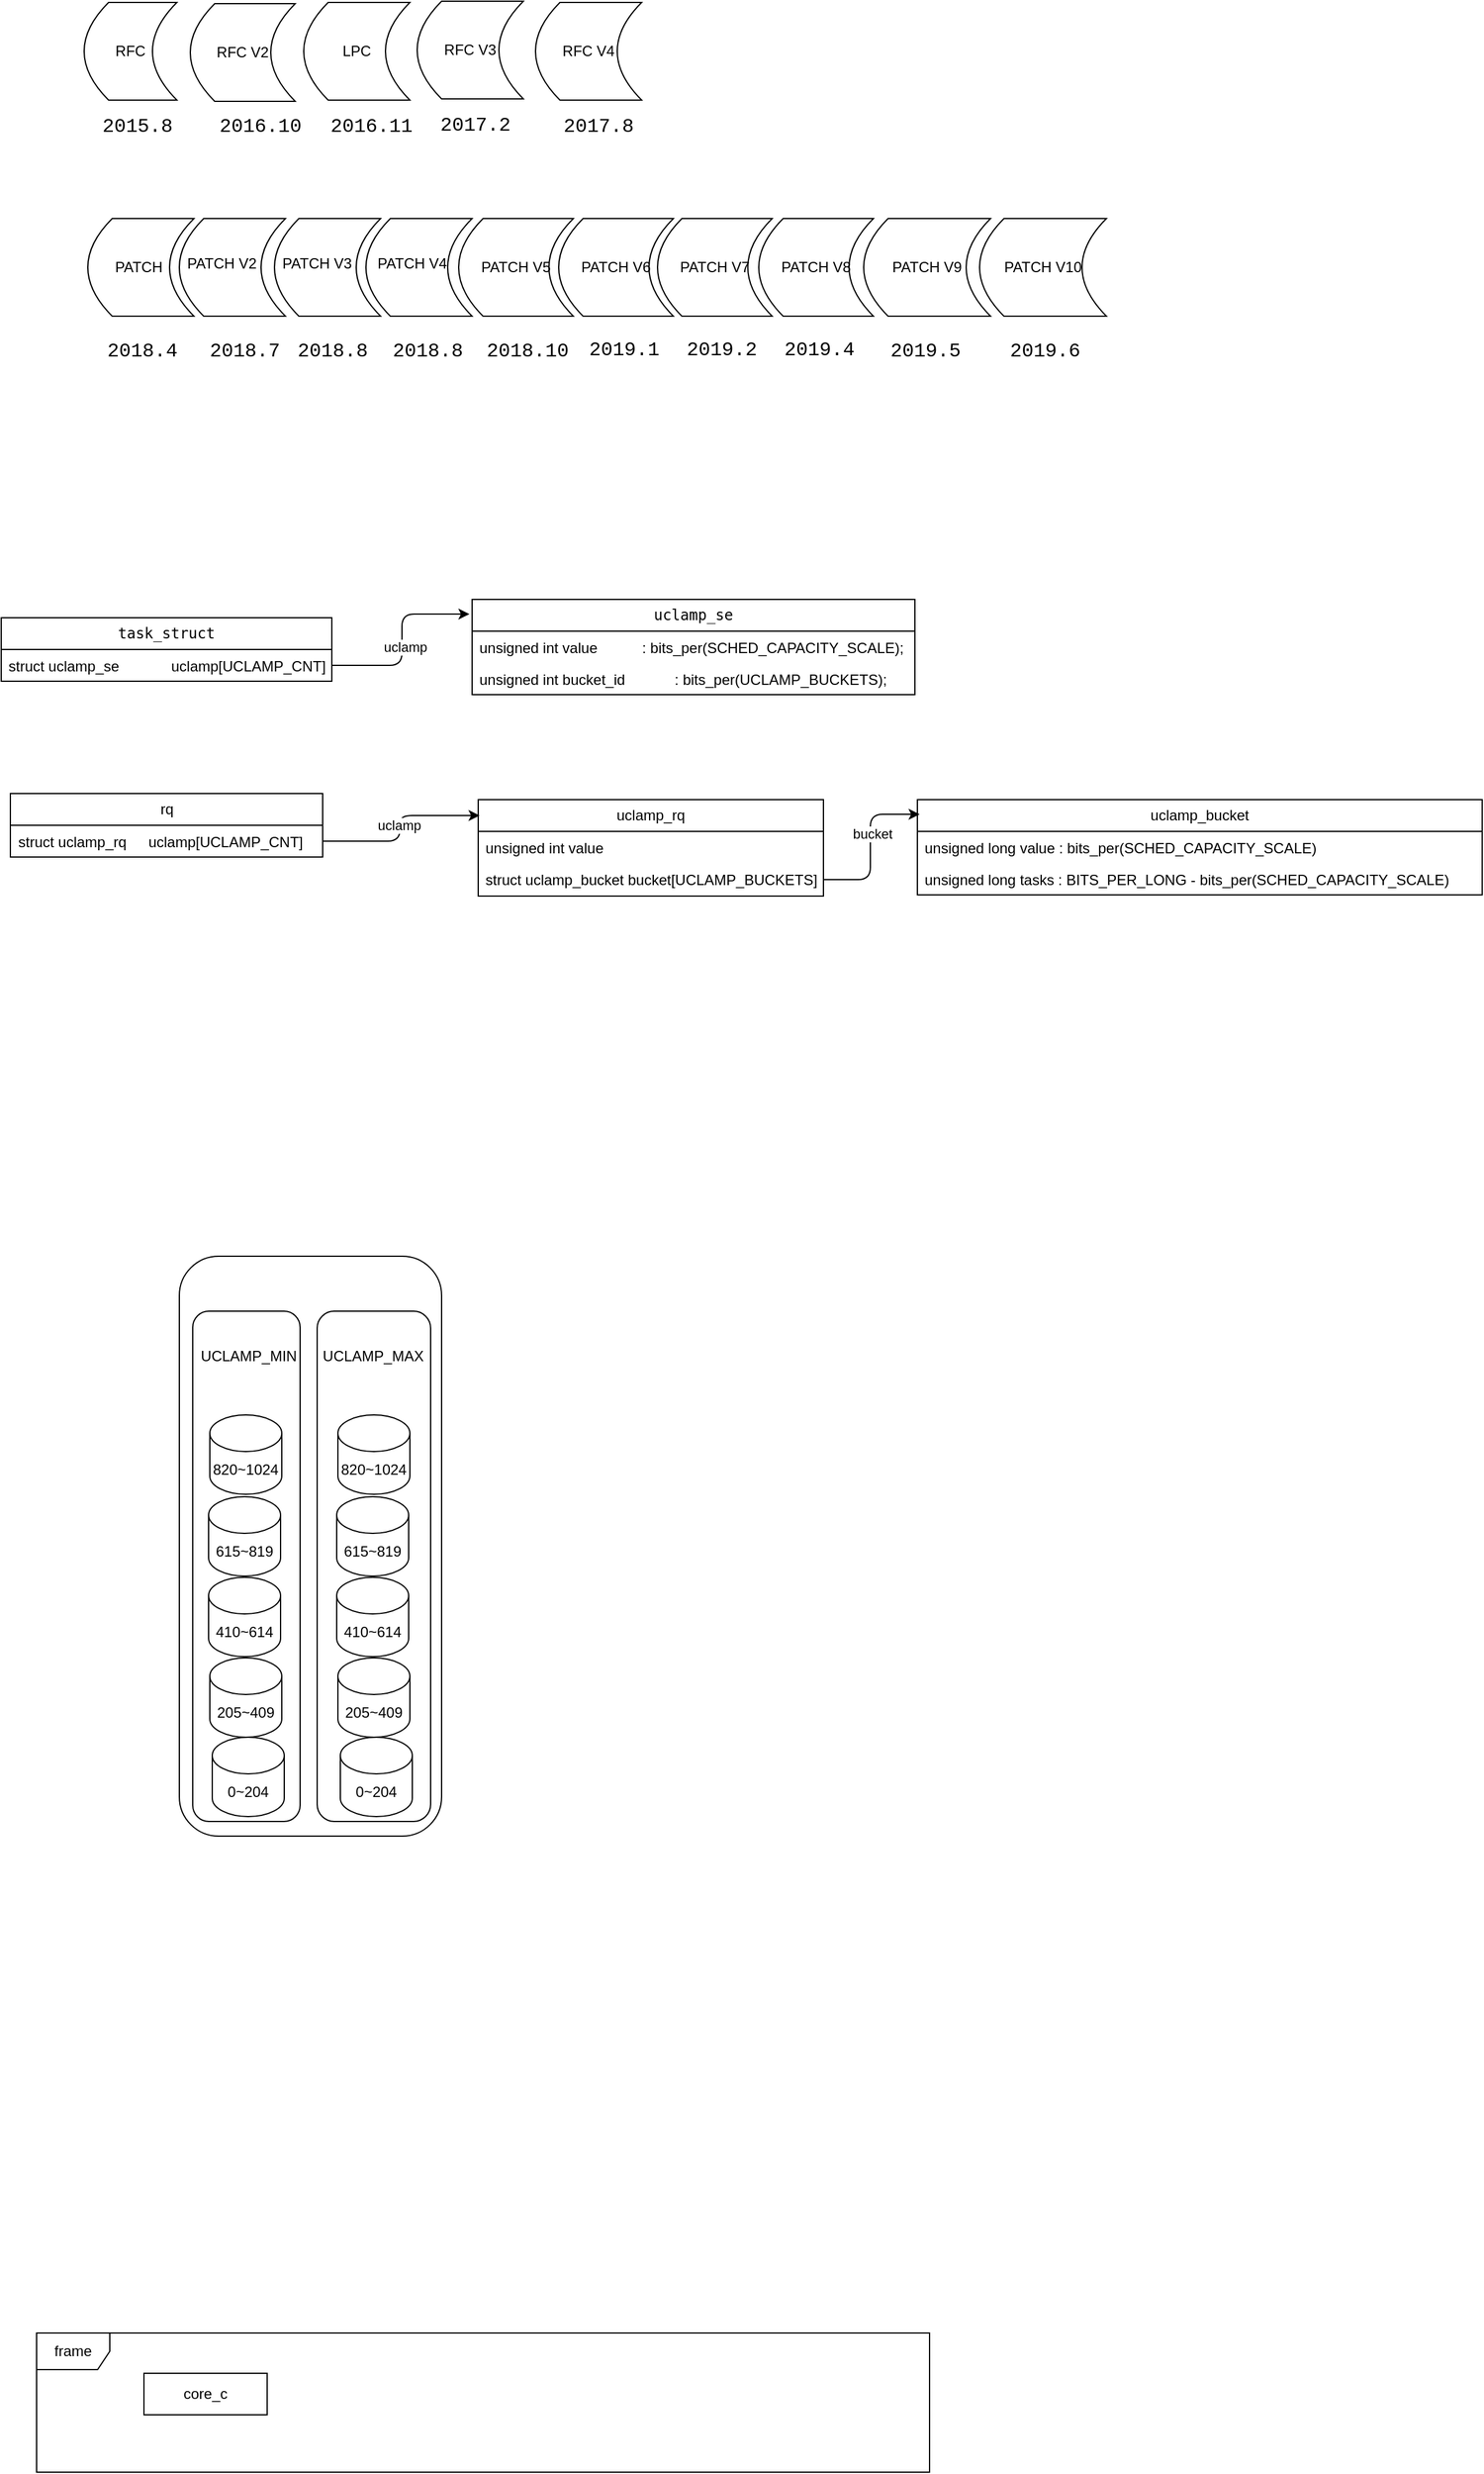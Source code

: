 <mxfile version="24.4.0" type="github">
  <diagram name="第 1 页" id="e5x21kg7gF92nxbEfZdq">
    <mxGraphModel dx="1690" dy="565" grid="0" gridSize="10" guides="1" tooltips="1" connect="1" arrows="1" fold="1" page="0" pageScale="1" pageWidth="827" pageHeight="1169" math="0" shadow="0">
      <root>
        <mxCell id="0" />
        <mxCell id="1" parent="0" />
        <mxCell id="yG9WN5KvBpkxPedQXZVm-14" value="" style="rounded=1;whiteSpace=wrap;html=1;" vertex="1" parent="1">
          <mxGeometry x="80" y="1208" width="215" height="475" as="geometry" />
        </mxCell>
        <mxCell id="JlvelSGT45dtCNbBCXED-2" value="RFC" style="shape=dataStorage;whiteSpace=wrap;html=1;fixedSize=1;" parent="1" vertex="1">
          <mxGeometry x="2" y="181" width="76" height="80" as="geometry" />
        </mxCell>
        <mxCell id="JlvelSGT45dtCNbBCXED-5" value="RFC V2" style="shape=dataStorage;whiteSpace=wrap;html=1;fixedSize=1;" parent="1" vertex="1">
          <mxGeometry x="89" y="182" width="86" height="80" as="geometry" />
        </mxCell>
        <mxCell id="JlvelSGT45dtCNbBCXED-6" value="RFC V3" style="shape=dataStorage;whiteSpace=wrap;html=1;fixedSize=1;" parent="1" vertex="1">
          <mxGeometry x="275" y="180" width="87" height="80" as="geometry" />
        </mxCell>
        <mxCell id="JlvelSGT45dtCNbBCXED-7" value="RFC V4" style="shape=dataStorage;whiteSpace=wrap;html=1;fixedSize=1;" parent="1" vertex="1">
          <mxGeometry x="372" y="181" width="87" height="80" as="geometry" />
        </mxCell>
        <mxCell id="JlvelSGT45dtCNbBCXED-8" value="&lt;span style=&quot;color: rgb(0, 0, 0); font-family: courier, monospace; font-size: medium; font-style: normal; font-variant-ligatures: normal; font-variant-caps: normal; font-weight: 400; letter-spacing: normal; orphans: 2; text-align: start; text-indent: 0px; text-transform: none; widows: 2; word-spacing: 0px; -webkit-text-stroke-width: 0px; white-space: normal; text-decoration-thickness: initial; text-decoration-style: initial; text-decoration-color: initial; display: inline !important; float: none;&quot;&gt;2015.8&lt;/span&gt;" style="text;whiteSpace=wrap;html=1;" parent="1" vertex="1">
          <mxGeometry x="15" y="267" width="42" height="31" as="geometry" />
        </mxCell>
        <mxCell id="JlvelSGT45dtCNbBCXED-9" value="&lt;font size=&quot;3&quot; face=&quot;courier, monospace&quot;&gt;2017.2&lt;/font&gt;" style="text;whiteSpace=wrap;html=1;" parent="1" vertex="1">
          <mxGeometry x="292" y="266" width="45" height="31" as="geometry" />
        </mxCell>
        <mxCell id="JlvelSGT45dtCNbBCXED-10" value="&lt;span style=&quot;color: rgb(0, 0, 0); font-family: courier, monospace; font-size: medium; font-style: normal; font-variant-ligatures: normal; font-variant-caps: normal; font-weight: 400; letter-spacing: normal; orphans: 2; text-align: start; text-indent: 0px; text-transform: none; widows: 2; word-spacing: 0px; -webkit-text-stroke-width: 0px; white-space: normal; text-decoration-thickness: initial; text-decoration-style: initial; text-decoration-color: initial; display: inline !important; float: none;&quot;&gt;2016.10&lt;/span&gt;" style="text;whiteSpace=wrap;html=1;" parent="1" vertex="1">
          <mxGeometry x="111" y="267" width="42" height="31" as="geometry" />
        </mxCell>
        <mxCell id="JlvelSGT45dtCNbBCXED-12" value="&lt;font size=&quot;3&quot; face=&quot;courier, monospace&quot;&gt;2017.8&lt;/font&gt;" style="text;whiteSpace=wrap;html=1;" parent="1" vertex="1">
          <mxGeometry x="393" y="267" width="45" height="31" as="geometry" />
        </mxCell>
        <mxCell id="JlvelSGT45dtCNbBCXED-13" value="LPC" style="shape=dataStorage;whiteSpace=wrap;html=1;fixedSize=1;" parent="1" vertex="1">
          <mxGeometry x="182" y="181" width="87" height="80" as="geometry" />
        </mxCell>
        <mxCell id="JlvelSGT45dtCNbBCXED-14" value="&lt;span style=&quot;color: rgb(0, 0, 0); font-family: courier, monospace; font-size: medium; font-style: normal; font-variant-ligatures: normal; font-variant-caps: normal; font-weight: 400; letter-spacing: normal; orphans: 2; text-align: start; text-indent: 0px; text-transform: none; widows: 2; word-spacing: 0px; -webkit-text-stroke-width: 0px; white-space: normal; text-decoration-thickness: initial; text-decoration-style: initial; text-decoration-color: initial; display: inline !important; float: none;&quot;&gt;2016.11&lt;/span&gt;" style="text;whiteSpace=wrap;html=1;" parent="1" vertex="1">
          <mxGeometry x="202" y="267" width="42" height="31" as="geometry" />
        </mxCell>
        <mxCell id="JlvelSGT45dtCNbBCXED-15" value="&lt;span style=&quot;color: rgba(0, 0, 0, 0); font-family: monospace; font-size: 0px; text-align: start; text-wrap: nowrap;&quot;&gt;PA&lt;/span&gt;" style="shape=dataStorage;whiteSpace=wrap;html=1;fixedSize=1;" parent="1" vertex="1">
          <mxGeometry x="80" y="358" width="87" height="80" as="geometry" />
        </mxCell>
        <mxCell id="JlvelSGT45dtCNbBCXED-16" value="PATCH&amp;nbsp;" style="shape=dataStorage;whiteSpace=wrap;html=1;fixedSize=1;" parent="1" vertex="1">
          <mxGeometry x="5" y="358" width="87" height="80" as="geometry" />
        </mxCell>
        <mxCell id="JlvelSGT45dtCNbBCXED-18" value="PATCH V2" style="text;html=1;align=center;verticalAlign=middle;whiteSpace=wrap;rounded=0;" parent="1" vertex="1">
          <mxGeometry x="85" y="380" width="60" height="30" as="geometry" />
        </mxCell>
        <mxCell id="JlvelSGT45dtCNbBCXED-19" value="&lt;span style=&quot;color: rgba(0, 0, 0, 0); font-family: monospace; font-size: 0px; text-align: start; text-wrap: nowrap;&quot;&gt;PA&lt;/span&gt;" style="shape=dataStorage;whiteSpace=wrap;html=1;fixedSize=1;" parent="1" vertex="1">
          <mxGeometry x="158" y="358" width="87" height="80" as="geometry" />
        </mxCell>
        <mxCell id="JlvelSGT45dtCNbBCXED-20" value="PATCH V3" style="text;html=1;align=center;verticalAlign=middle;whiteSpace=wrap;rounded=0;" parent="1" vertex="1">
          <mxGeometry x="163" y="380" width="60" height="30" as="geometry" />
        </mxCell>
        <mxCell id="JlvelSGT45dtCNbBCXED-21" value="&lt;span style=&quot;color: rgba(0, 0, 0, 0); font-family: monospace; font-size: 0px; text-align: start; text-wrap: nowrap;&quot;&gt;PA&lt;/span&gt;" style="shape=dataStorage;whiteSpace=wrap;html=1;fixedSize=1;" parent="1" vertex="1">
          <mxGeometry x="233" y="358" width="87" height="80" as="geometry" />
        </mxCell>
        <mxCell id="JlvelSGT45dtCNbBCXED-22" value="PATCH V4" style="text;html=1;align=center;verticalAlign=middle;whiteSpace=wrap;rounded=0;" parent="1" vertex="1">
          <mxGeometry x="241" y="380" width="60" height="30" as="geometry" />
        </mxCell>
        <mxCell id="JlvelSGT45dtCNbBCXED-30" value="PATCH V5" style="shape=dataStorage;whiteSpace=wrap;html=1;fixedSize=1;" parent="1" vertex="1">
          <mxGeometry x="309" y="358" width="94" height="80" as="geometry" />
        </mxCell>
        <mxCell id="JlvelSGT45dtCNbBCXED-32" value="PATCH V6" style="shape=dataStorage;whiteSpace=wrap;html=1;fixedSize=1;" parent="1" vertex="1">
          <mxGeometry x="391" y="358" width="94" height="80" as="geometry" />
        </mxCell>
        <mxCell id="JlvelSGT45dtCNbBCXED-33" value="PATCH V7" style="shape=dataStorage;whiteSpace=wrap;html=1;fixedSize=1;" parent="1" vertex="1">
          <mxGeometry x="472" y="358" width="94" height="80" as="geometry" />
        </mxCell>
        <mxCell id="JlvelSGT45dtCNbBCXED-34" value="PATCH V8" style="shape=dataStorage;whiteSpace=wrap;html=1;fixedSize=1;" parent="1" vertex="1">
          <mxGeometry x="555" y="358" width="94" height="80" as="geometry" />
        </mxCell>
        <mxCell id="JlvelSGT45dtCNbBCXED-35" value="PATCH V9" style="shape=dataStorage;whiteSpace=wrap;html=1;fixedSize=1;" parent="1" vertex="1">
          <mxGeometry x="641" y="358" width="104" height="80" as="geometry" />
        </mxCell>
        <mxCell id="JlvelSGT45dtCNbBCXED-36" value="PATCH V10" style="shape=dataStorage;whiteSpace=wrap;html=1;fixedSize=1;" parent="1" vertex="1">
          <mxGeometry x="736" y="358" width="104" height="80" as="geometry" />
        </mxCell>
        <mxCell id="JlvelSGT45dtCNbBCXED-42" value="&lt;span style=&quot;color: rgb(0, 0, 0); font-family: courier, monospace; font-size: medium; font-style: normal; font-variant-ligatures: normal; font-variant-caps: normal; font-weight: 400; letter-spacing: normal; orphans: 2; text-align: start; text-indent: 0px; text-transform: none; widows: 2; word-spacing: 0px; -webkit-text-stroke-width: 0px; white-space: normal; text-decoration-thickness: initial; text-decoration-style: initial; text-decoration-color: initial; display: inline !important; float: none;&quot;&gt;2018.4&lt;/span&gt;" style="text;whiteSpace=wrap;html=1;" parent="1" vertex="1">
          <mxGeometry x="19" y="451" width="42" height="31" as="geometry" />
        </mxCell>
        <mxCell id="JlvelSGT45dtCNbBCXED-43" value="&lt;span style=&quot;color: rgb(0, 0, 0); font-family: courier, monospace; font-size: medium; font-style: normal; font-variant-ligatures: normal; font-variant-caps: normal; font-weight: 400; letter-spacing: normal; orphans: 2; text-align: start; text-indent: 0px; text-transform: none; widows: 2; word-spacing: 0px; -webkit-text-stroke-width: 0px; white-space: normal; text-decoration-thickness: initial; text-decoration-style: initial; text-decoration-color: initial; display: inline !important; float: none;&quot;&gt;2018.7&lt;/span&gt;" style="text;whiteSpace=wrap;html=1;" parent="1" vertex="1">
          <mxGeometry x="102.5" y="451" width="42" height="31" as="geometry" />
        </mxCell>
        <mxCell id="JlvelSGT45dtCNbBCXED-44" value="&lt;span style=&quot;color: rgb(0, 0, 0); font-family: courier, monospace; font-size: medium; font-style: normal; font-variant-ligatures: normal; font-variant-caps: normal; font-weight: 400; letter-spacing: normal; orphans: 2; text-align: start; text-indent: 0px; text-transform: none; widows: 2; word-spacing: 0px; -webkit-text-stroke-width: 0px; white-space: normal; text-decoration-thickness: initial; text-decoration-style: initial; text-decoration-color: initial; display: inline !important; float: none;&quot;&gt;2018.8&lt;/span&gt;" style="text;whiteSpace=wrap;html=1;" parent="1" vertex="1">
          <mxGeometry x="175" y="451" width="42" height="31" as="geometry" />
        </mxCell>
        <mxCell id="JlvelSGT45dtCNbBCXED-45" value="&lt;span style=&quot;color: rgb(0, 0, 0); font-family: courier, monospace; font-size: medium; font-style: normal; font-variant-ligatures: normal; font-variant-caps: normal; font-weight: 400; letter-spacing: normal; orphans: 2; text-align: start; text-indent: 0px; text-transform: none; widows: 2; word-spacing: 0px; -webkit-text-stroke-width: 0px; white-space: normal; text-decoration-thickness: initial; text-decoration-style: initial; text-decoration-color: initial; display: inline !important; float: none;&quot;&gt;2018.8&lt;/span&gt;" style="text;whiteSpace=wrap;html=1;" parent="1" vertex="1">
          <mxGeometry x="253" y="451" width="42" height="31" as="geometry" />
        </mxCell>
        <mxCell id="JlvelSGT45dtCNbBCXED-46" value="&lt;span style=&quot;color: rgb(0, 0, 0); font-family: courier, monospace; font-size: medium; font-style: normal; font-variant-ligatures: normal; font-variant-caps: normal; font-weight: 400; letter-spacing: normal; orphans: 2; text-align: start; text-indent: 0px; text-transform: none; widows: 2; word-spacing: 0px; -webkit-text-stroke-width: 0px; white-space: normal; text-decoration-thickness: initial; text-decoration-style: initial; text-decoration-color: initial; display: inline !important; float: none;&quot;&gt;2018.10&lt;/span&gt;" style="text;whiteSpace=wrap;html=1;" parent="1" vertex="1">
          <mxGeometry x="330" y="451" width="42" height="31" as="geometry" />
        </mxCell>
        <mxCell id="JlvelSGT45dtCNbBCXED-48" value="&lt;span style=&quot;color: rgb(0, 0, 0); font-family: courier, monospace; font-size: medium; font-style: normal; font-variant-ligatures: normal; font-variant-caps: normal; font-weight: 400; letter-spacing: normal; orphans: 2; text-align: start; text-indent: 0px; text-transform: none; widows: 2; word-spacing: 0px; -webkit-text-stroke-width: 0px; white-space: normal; text-decoration-thickness: initial; text-decoration-style: initial; text-decoration-color: initial; display: inline !important; float: none;&quot;&gt;2019.1&lt;/span&gt;" style="text;whiteSpace=wrap;html=1;" parent="1" vertex="1">
          <mxGeometry x="414" y="450" width="42" height="31" as="geometry" />
        </mxCell>
        <mxCell id="JlvelSGT45dtCNbBCXED-49" value="&lt;span style=&quot;color: rgb(0, 0, 0); font-family: courier, monospace; font-size: medium; font-style: normal; font-variant-ligatures: normal; font-variant-caps: normal; font-weight: 400; letter-spacing: normal; orphans: 2; text-align: start; text-indent: 0px; text-transform: none; widows: 2; word-spacing: 0px; -webkit-text-stroke-width: 0px; white-space: normal; text-decoration-thickness: initial; text-decoration-style: initial; text-decoration-color: initial; display: inline !important; float: none;&quot;&gt;2019.2&lt;/span&gt;" style="text;whiteSpace=wrap;html=1;" parent="1" vertex="1">
          <mxGeometry x="494" y="450" width="42" height="31" as="geometry" />
        </mxCell>
        <mxCell id="JlvelSGT45dtCNbBCXED-50" value="&lt;span style=&quot;color: rgb(0, 0, 0); font-family: courier, monospace; font-size: medium; font-style: normal; font-variant-ligatures: normal; font-variant-caps: normal; font-weight: 400; letter-spacing: normal; orphans: 2; text-align: start; text-indent: 0px; text-transform: none; widows: 2; word-spacing: 0px; -webkit-text-stroke-width: 0px; white-space: normal; text-decoration-thickness: initial; text-decoration-style: initial; text-decoration-color: initial; display: inline !important; float: none;&quot;&gt;2019.4&lt;/span&gt;" style="text;whiteSpace=wrap;html=1;" parent="1" vertex="1">
          <mxGeometry x="574" y="450" width="42" height="31" as="geometry" />
        </mxCell>
        <mxCell id="JlvelSGT45dtCNbBCXED-51" value="&lt;span style=&quot;color: rgb(0, 0, 0); font-family: courier, monospace; font-size: medium; font-style: normal; font-variant-ligatures: normal; font-variant-caps: normal; font-weight: 400; letter-spacing: normal; orphans: 2; text-align: start; text-indent: 0px; text-transform: none; widows: 2; word-spacing: 0px; -webkit-text-stroke-width: 0px; white-space: normal; text-decoration-thickness: initial; text-decoration-style: initial; text-decoration-color: initial; display: inline !important; float: none;&quot;&gt;2019.5&lt;/span&gt;" style="text;whiteSpace=wrap;html=1;" parent="1" vertex="1">
          <mxGeometry x="661" y="451" width="42" height="31" as="geometry" />
        </mxCell>
        <mxCell id="JlvelSGT45dtCNbBCXED-52" value="&lt;span style=&quot;color: rgb(0, 0, 0); font-family: courier, monospace; font-size: medium; font-style: normal; font-variant-ligatures: normal; font-variant-caps: normal; font-weight: 400; letter-spacing: normal; orphans: 2; text-align: start; text-indent: 0px; text-transform: none; widows: 2; word-spacing: 0px; -webkit-text-stroke-width: 0px; white-space: normal; text-decoration-thickness: initial; text-decoration-style: initial; text-decoration-color: initial; display: inline !important; float: none;&quot;&gt;2019.6&lt;/span&gt;" style="text;whiteSpace=wrap;html=1;" parent="1" vertex="1">
          <mxGeometry x="759" y="451" width="42" height="31" as="geometry" />
        </mxCell>
        <mxCell id="AGxBy_S6eStLedKQcRY--1" value="&lt;pre id=&quot;b&quot;&gt;&lt;span class=&quot;add&quot;&gt;uclamp_se&lt;/span&gt;&lt;/pre&gt;" style="swimlane;fontStyle=0;childLayout=stackLayout;horizontal=1;startSize=26;fillColor=none;horizontalStack=0;resizeParent=1;resizeParentMax=0;resizeLast=0;collapsible=1;marginBottom=0;whiteSpace=wrap;html=1;" parent="1" vertex="1">
          <mxGeometry x="320" y="670" width="363" height="78" as="geometry" />
        </mxCell>
        <mxCell id="AGxBy_S6eStLedKQcRY--3" value="unsigned int value&lt;span style=&quot;white-space:pre&quot;&gt;&#x9;&#x9;&lt;/span&gt;: bits_per(SCHED_CAPACITY_SCALE);" style="text;strokeColor=none;fillColor=none;align=left;verticalAlign=top;spacingLeft=4;spacingRight=4;overflow=hidden;rotatable=0;points=[[0,0.5],[1,0.5]];portConstraint=eastwest;whiteSpace=wrap;html=1;" parent="AGxBy_S6eStLedKQcRY--1" vertex="1">
          <mxGeometry y="26" width="363" height="26" as="geometry" />
        </mxCell>
        <mxCell id="AGxBy_S6eStLedKQcRY--4" value="unsigned int bucket_id&lt;span style=&quot;white-space:pre&quot;&gt;&#x9;&#x9;&lt;/span&gt;: bits_per(UCLAMP_BUCKETS);" style="text;strokeColor=none;fillColor=none;align=left;verticalAlign=top;spacingLeft=4;spacingRight=4;overflow=hidden;rotatable=0;points=[[0,0.5],[1,0.5]];portConstraint=eastwest;whiteSpace=wrap;html=1;" parent="AGxBy_S6eStLedKQcRY--1" vertex="1">
          <mxGeometry y="52" width="363" height="26" as="geometry" />
        </mxCell>
        <mxCell id="AGxBy_S6eStLedKQcRY--5" value="&lt;pre id=&quot;b&quot;&gt;&lt;span class=&quot;hunk&quot;&gt;task_struct&lt;/span&gt;&lt;/pre&gt;" style="swimlane;fontStyle=0;childLayout=stackLayout;horizontal=1;startSize=26;fillColor=none;horizontalStack=0;resizeParent=1;resizeParentMax=0;resizeLast=0;collapsible=1;marginBottom=0;whiteSpace=wrap;html=1;" parent="1" vertex="1">
          <mxGeometry x="-66" y="685" width="271" height="52" as="geometry" />
        </mxCell>
        <mxCell id="AGxBy_S6eStLedKQcRY--6" value="struct uclamp_se&lt;span style=&quot;white-space:pre&quot;&gt;&#x9;&#x9;&lt;/span&gt;uclamp[UCLAMP_CNT]" style="text;strokeColor=none;fillColor=none;align=left;verticalAlign=top;spacingLeft=4;spacingRight=4;overflow=hidden;rotatable=0;points=[[0,0.5],[1,0.5]];portConstraint=eastwest;whiteSpace=wrap;html=1;" parent="AGxBy_S6eStLedKQcRY--5" vertex="1">
          <mxGeometry y="26" width="271" height="26" as="geometry" />
        </mxCell>
        <mxCell id="AGxBy_S6eStLedKQcRY--9" style="edgeStyle=orthogonalEdgeStyle;rounded=1;orthogonalLoop=1;jettySize=auto;html=1;entryX=-0.006;entryY=0.154;entryDx=0;entryDy=0;entryPerimeter=0;curved=0;" parent="1" source="AGxBy_S6eStLedKQcRY--6" target="AGxBy_S6eStLedKQcRY--1" edge="1">
          <mxGeometry relative="1" as="geometry" />
        </mxCell>
        <mxCell id="AGxBy_S6eStLedKQcRY--10" value="uclamp" style="edgeLabel;html=1;align=center;verticalAlign=middle;resizable=0;points=[];" parent="AGxBy_S6eStLedKQcRY--9" vertex="1" connectable="0">
          <mxGeometry x="-0.051" y="-1" relative="1" as="geometry">
            <mxPoint x="1" y="1" as="offset" />
          </mxGeometry>
        </mxCell>
        <mxCell id="AGxBy_S6eStLedKQcRY--11" value="frame" style="shape=umlFrame;whiteSpace=wrap;html=1;pointerEvents=0;" parent="1" vertex="1">
          <mxGeometry x="-37" y="2090" width="732" height="114" as="geometry" />
        </mxCell>
        <mxCell id="AGxBy_S6eStLedKQcRY--16" value="core_c" style="html=1;whiteSpace=wrap;" parent="1" vertex="1">
          <mxGeometry x="51" y="2123" width="101" height="34" as="geometry" />
        </mxCell>
        <mxCell id="AGxBy_S6eStLedKQcRY--17" value="rq" style="swimlane;fontStyle=0;childLayout=stackLayout;horizontal=1;startSize=26;fillColor=none;horizontalStack=0;resizeParent=1;resizeParentMax=0;resizeLast=0;collapsible=1;marginBottom=0;whiteSpace=wrap;html=1;" parent="1" vertex="1">
          <mxGeometry x="-58.5" y="829" width="256" height="52" as="geometry" />
        </mxCell>
        <mxCell id="AGxBy_S6eStLedKQcRY--18" value="struct uclamp_rq&lt;span style=&quot;white-space:pre&quot;&gt;&#x9;&lt;/span&gt;uclamp[UCLAMP_CNT]" style="text;strokeColor=none;fillColor=none;align=left;verticalAlign=top;spacingLeft=4;spacingRight=4;overflow=hidden;rotatable=0;points=[[0,0.5],[1,0.5]];portConstraint=eastwest;whiteSpace=wrap;html=1;" parent="AGxBy_S6eStLedKQcRY--17" vertex="1">
          <mxGeometry y="26" width="256" height="26" as="geometry" />
        </mxCell>
        <mxCell id="AGxBy_S6eStLedKQcRY--21" value="uclamp_rq" style="swimlane;fontStyle=0;childLayout=stackLayout;horizontal=1;startSize=26;fillColor=none;horizontalStack=0;resizeParent=1;resizeParentMax=0;resizeLast=0;collapsible=1;marginBottom=0;whiteSpace=wrap;html=1;" parent="1" vertex="1">
          <mxGeometry x="325" y="834" width="283" height="79" as="geometry" />
        </mxCell>
        <mxCell id="AGxBy_S6eStLedKQcRY--22" value="unsigned int value" style="text;strokeColor=none;fillColor=none;align=left;verticalAlign=top;spacingLeft=4;spacingRight=4;overflow=hidden;rotatable=0;points=[[0,0.5],[1,0.5]];portConstraint=eastwest;whiteSpace=wrap;html=1;" parent="AGxBy_S6eStLedKQcRY--21" vertex="1">
          <mxGeometry y="26" width="283" height="26" as="geometry" />
        </mxCell>
        <mxCell id="AGxBy_S6eStLedKQcRY--23" value="struct uclamp_bucket bucket[UCLAMP_BUCKETS]" style="text;strokeColor=none;fillColor=none;align=left;verticalAlign=top;spacingLeft=4;spacingRight=4;overflow=hidden;rotatable=0;points=[[0,0.5],[1,0.5]];portConstraint=eastwest;whiteSpace=wrap;html=1;" parent="AGxBy_S6eStLedKQcRY--21" vertex="1">
          <mxGeometry y="52" width="283" height="27" as="geometry" />
        </mxCell>
        <mxCell id="AGxBy_S6eStLedKQcRY--25" style="edgeStyle=orthogonalEdgeStyle;rounded=1;orthogonalLoop=1;jettySize=auto;html=1;entryX=0.004;entryY=0.165;entryDx=0;entryDy=0;entryPerimeter=0;curved=0;" parent="1" source="AGxBy_S6eStLedKQcRY--18" target="AGxBy_S6eStLedKQcRY--21" edge="1">
          <mxGeometry relative="1" as="geometry">
            <Array as="points">
              <mxPoint x="261" y="868" />
              <mxPoint x="261" y="847" />
            </Array>
          </mxGeometry>
        </mxCell>
        <mxCell id="AGxBy_S6eStLedKQcRY--26" value="uclamp" style="edgeLabel;html=1;align=center;verticalAlign=middle;resizable=0;points=[];" parent="AGxBy_S6eStLedKQcRY--25" vertex="1" connectable="0">
          <mxGeometry x="0.036" y="1" relative="1" as="geometry">
            <mxPoint y="1" as="offset" />
          </mxGeometry>
        </mxCell>
        <mxCell id="AGxBy_S6eStLedKQcRY--27" value="uclamp_bucket" style="swimlane;fontStyle=0;childLayout=stackLayout;horizontal=1;startSize=26;fillColor=none;horizontalStack=0;resizeParent=1;resizeParentMax=0;resizeLast=0;collapsible=1;marginBottom=0;whiteSpace=wrap;html=1;" parent="1" vertex="1">
          <mxGeometry x="685" y="834" width="463" height="78" as="geometry" />
        </mxCell>
        <mxCell id="AGxBy_S6eStLedKQcRY--28" value="unsigned long value : bits_per(SCHED_CAPACITY_SCALE)" style="text;strokeColor=none;fillColor=none;align=left;verticalAlign=top;spacingLeft=4;spacingRight=4;overflow=hidden;rotatable=0;points=[[0,0.5],[1,0.5]];portConstraint=eastwest;whiteSpace=wrap;html=1;" parent="AGxBy_S6eStLedKQcRY--27" vertex="1">
          <mxGeometry y="26" width="463" height="26" as="geometry" />
        </mxCell>
        <mxCell id="AGxBy_S6eStLedKQcRY--29" value="unsigned long tasks : BITS_PER_LONG - bits_per(SCHED_CAPACITY_SCALE)" style="text;strokeColor=none;fillColor=none;align=left;verticalAlign=top;spacingLeft=4;spacingRight=4;overflow=hidden;rotatable=0;points=[[0,0.5],[1,0.5]];portConstraint=eastwest;whiteSpace=wrap;html=1;" parent="AGxBy_S6eStLedKQcRY--27" vertex="1">
          <mxGeometry y="52" width="463" height="26" as="geometry" />
        </mxCell>
        <mxCell id="AGxBy_S6eStLedKQcRY--31" style="edgeStyle=orthogonalEdgeStyle;rounded=1;orthogonalLoop=1;jettySize=auto;html=1;entryX=0.004;entryY=0.154;entryDx=0;entryDy=0;entryPerimeter=0;curved=0;" parent="1" source="AGxBy_S6eStLedKQcRY--23" target="AGxBy_S6eStLedKQcRY--27" edge="1">
          <mxGeometry relative="1" as="geometry" />
        </mxCell>
        <mxCell id="AGxBy_S6eStLedKQcRY--32" value="bucket" style="edgeLabel;html=1;align=center;verticalAlign=middle;resizable=0;points=[];" parent="AGxBy_S6eStLedKQcRY--31" vertex="1" connectable="0">
          <mxGeometry x="0.148" relative="1" as="geometry">
            <mxPoint x="1" as="offset" />
          </mxGeometry>
        </mxCell>
        <mxCell id="yG9WN5KvBpkxPedQXZVm-2" value="" style="rounded=1;whiteSpace=wrap;html=1;" vertex="1" parent="1">
          <mxGeometry x="91" y="1253" width="88" height="418" as="geometry" />
        </mxCell>
        <mxCell id="yG9WN5KvBpkxPedQXZVm-3" value="820~1024" style="shape=cylinder3;whiteSpace=wrap;html=1;boundedLbl=1;backgroundOutline=1;size=15;" vertex="1" parent="1">
          <mxGeometry x="105" y="1338" width="59" height="65" as="geometry" />
        </mxCell>
        <mxCell id="yG9WN5KvBpkxPedQXZVm-4" value="615~819" style="shape=cylinder3;whiteSpace=wrap;html=1;boundedLbl=1;backgroundOutline=1;size=15;" vertex="1" parent="1">
          <mxGeometry x="104" y="1405" width="59" height="65" as="geometry" />
        </mxCell>
        <mxCell id="yG9WN5KvBpkxPedQXZVm-5" value="410~614" style="shape=cylinder3;whiteSpace=wrap;html=1;boundedLbl=1;backgroundOutline=1;size=15;" vertex="1" parent="1">
          <mxGeometry x="104" y="1471" width="59" height="65" as="geometry" />
        </mxCell>
        <mxCell id="yG9WN5KvBpkxPedQXZVm-6" value="205~409" style="shape=cylinder3;whiteSpace=wrap;html=1;boundedLbl=1;backgroundOutline=1;size=15;" vertex="1" parent="1">
          <mxGeometry x="105" y="1537" width="59" height="65" as="geometry" />
        </mxCell>
        <mxCell id="yG9WN5KvBpkxPedQXZVm-7" value="0~204" style="shape=cylinder3;whiteSpace=wrap;html=1;boundedLbl=1;backgroundOutline=1;size=15;" vertex="1" parent="1">
          <mxGeometry x="107" y="1602" width="59" height="65" as="geometry" />
        </mxCell>
        <mxCell id="yG9WN5KvBpkxPedQXZVm-8" value="" style="rounded=1;whiteSpace=wrap;html=1;" vertex="1" parent="1">
          <mxGeometry x="193" y="1253" width="93" height="418" as="geometry" />
        </mxCell>
        <mxCell id="yG9WN5KvBpkxPedQXZVm-9" value="820~1024" style="shape=cylinder3;whiteSpace=wrap;html=1;boundedLbl=1;backgroundOutline=1;size=15;" vertex="1" parent="1">
          <mxGeometry x="210" y="1338" width="59" height="65" as="geometry" />
        </mxCell>
        <mxCell id="yG9WN5KvBpkxPedQXZVm-10" value="615~819" style="shape=cylinder3;whiteSpace=wrap;html=1;boundedLbl=1;backgroundOutline=1;size=15;" vertex="1" parent="1">
          <mxGeometry x="209" y="1405" width="59" height="65" as="geometry" />
        </mxCell>
        <mxCell id="yG9WN5KvBpkxPedQXZVm-11" value="410~614" style="shape=cylinder3;whiteSpace=wrap;html=1;boundedLbl=1;backgroundOutline=1;size=15;" vertex="1" parent="1">
          <mxGeometry x="209" y="1471" width="59" height="65" as="geometry" />
        </mxCell>
        <mxCell id="yG9WN5KvBpkxPedQXZVm-12" value="205~409" style="shape=cylinder3;whiteSpace=wrap;html=1;boundedLbl=1;backgroundOutline=1;size=15;" vertex="1" parent="1">
          <mxGeometry x="210" y="1537" width="59" height="65" as="geometry" />
        </mxCell>
        <mxCell id="yG9WN5KvBpkxPedQXZVm-13" value="0~204" style="shape=cylinder3;whiteSpace=wrap;html=1;boundedLbl=1;backgroundOutline=1;size=15;" vertex="1" parent="1">
          <mxGeometry x="212" y="1602" width="59" height="65" as="geometry" />
        </mxCell>
        <mxCell id="yG9WN5KvBpkxPedQXZVm-15" value="UCLAMP_MIN" style="text;html=1;align=center;verticalAlign=middle;whiteSpace=wrap;rounded=0;" vertex="1" parent="1">
          <mxGeometry x="97.5" y="1275" width="78" height="30" as="geometry" />
        </mxCell>
        <mxCell id="yG9WN5KvBpkxPedQXZVm-16" value="UCLAMP_MAX" style="text;html=1;align=center;verticalAlign=middle;whiteSpace=wrap;rounded=0;" vertex="1" parent="1">
          <mxGeometry x="197.5" y="1275" width="82" height="30" as="geometry" />
        </mxCell>
      </root>
    </mxGraphModel>
  </diagram>
</mxfile>
